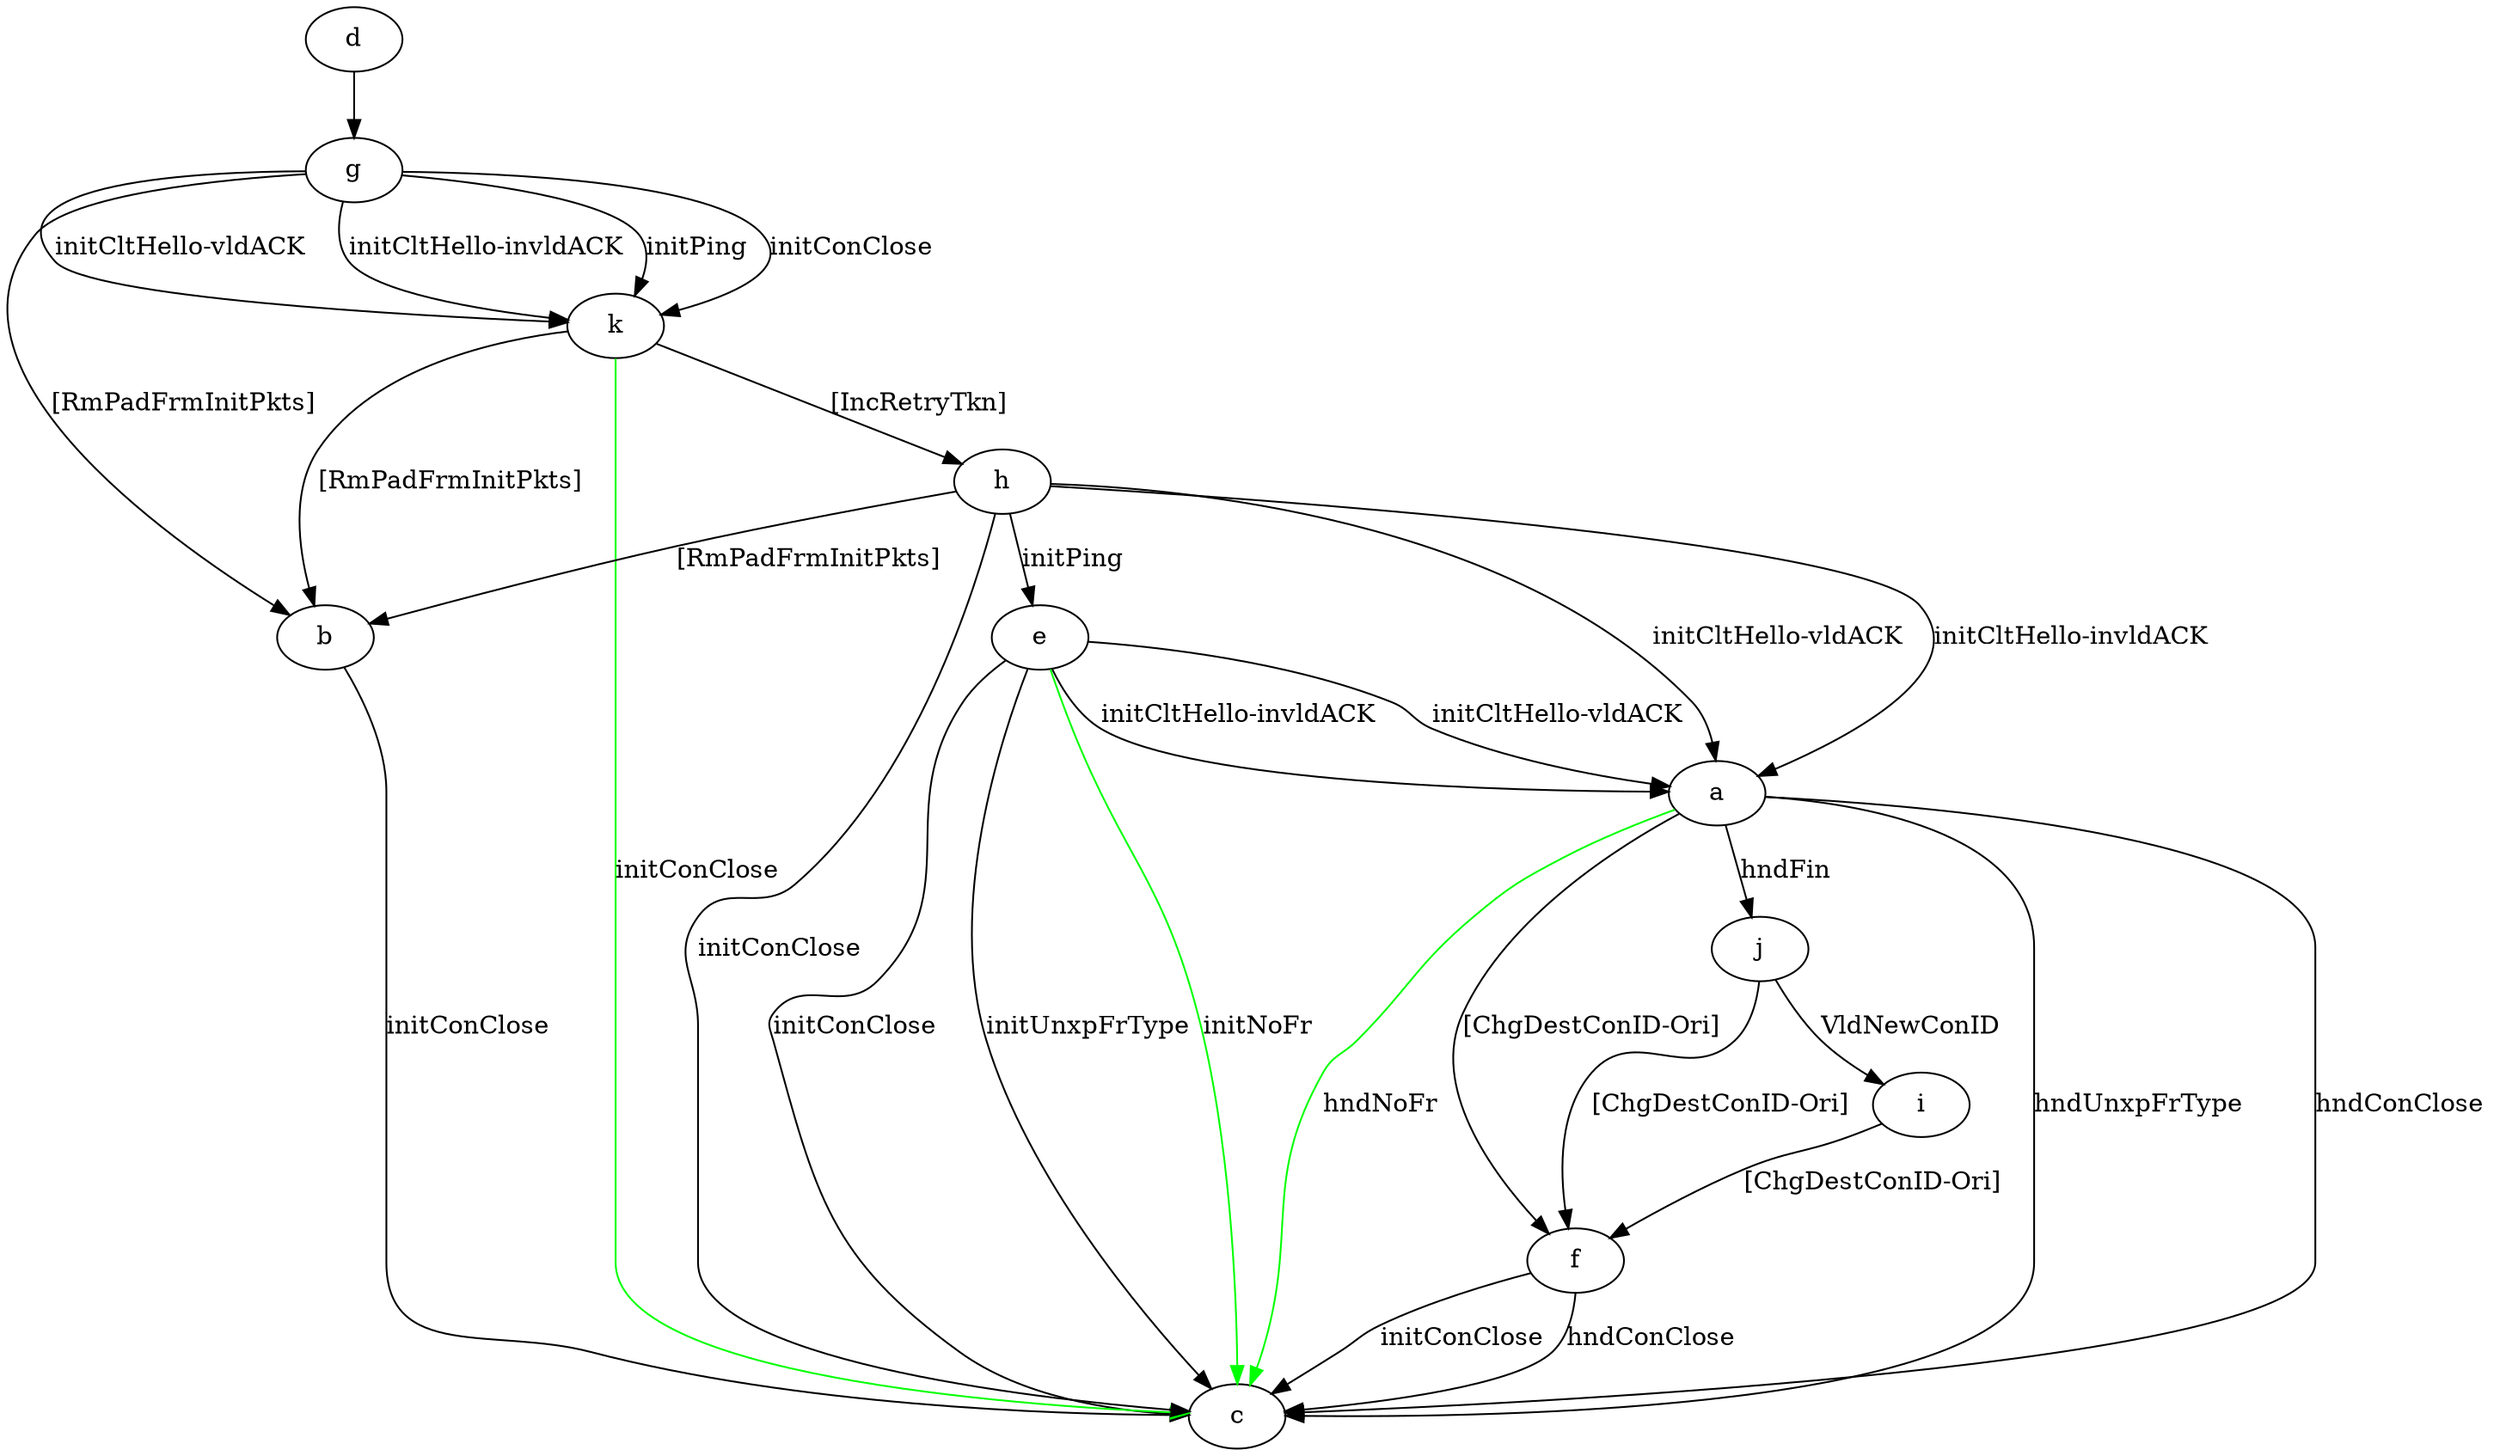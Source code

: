 digraph "" {
	a -> c	[key=0,
		label="hndUnxpFrType "];
	a -> c	[key=1,
		label="hndConClose "];
	a -> c	[key=2,
		color=green,
		label="hndNoFr "];
	a -> f	[key=0,
		label="[ChgDestConID-Ori] "];
	a -> j	[key=0,
		label="hndFin "];
	b -> c	[key=0,
		label="initConClose "];
	d -> g	[key=0];
	e -> a	[key=0,
		label="initCltHello-vldACK "];
	e -> a	[key=1,
		label="initCltHello-invldACK "];
	e -> c	[key=0,
		label="initConClose "];
	e -> c	[key=1,
		label="initUnxpFrType "];
	e -> c	[key=2,
		color=green,
		label="initNoFr "];
	f -> c	[key=0,
		label="initConClose "];
	f -> c	[key=1,
		label="hndConClose "];
	g -> b	[key=0,
		label="[RmPadFrmInitPkts] "];
	g -> k	[key=0,
		label="initPing "];
	g -> k	[key=1,
		label="initConClose "];
	g -> k	[key=2,
		label="initCltHello-vldACK "];
	g -> k	[key=3,
		label="initCltHello-invldACK "];
	h -> a	[key=0,
		label="initCltHello-vldACK "];
	h -> a	[key=1,
		label="initCltHello-invldACK "];
	h -> b	[key=0,
		label="[RmPadFrmInitPkts] "];
	h -> c	[key=0,
		label="initConClose "];
	h -> e	[key=0,
		label="initPing "];
	i -> f	[key=0,
		label="[ChgDestConID-Ori] "];
	j -> f	[key=0,
		label="[ChgDestConID-Ori] "];
	j -> i	[key=0,
		label="VldNewConID "];
	k -> b	[key=0,
		label="[RmPadFrmInitPkts] "];
	k -> c	[key=0,
		color=green,
		label="initConClose "];
	k -> h	[key=0,
		label="[IncRetryTkn] "];
}
